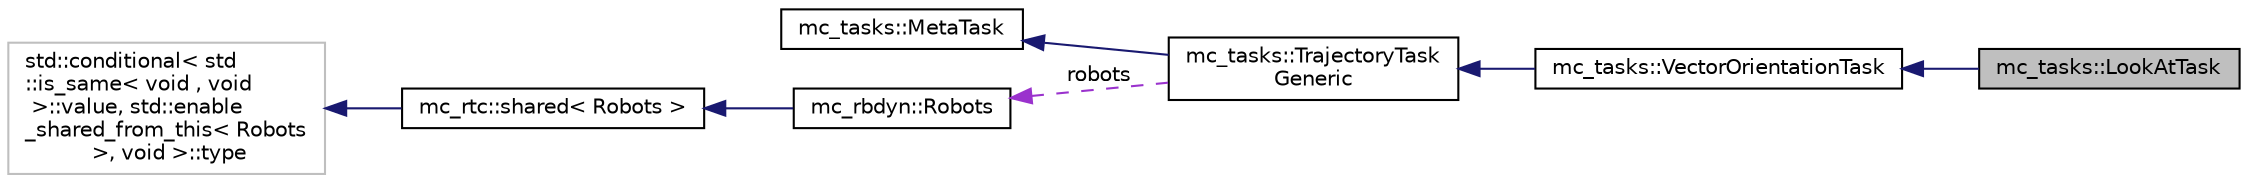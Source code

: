 digraph "mc_tasks::LookAtTask"
{
 // INTERACTIVE_SVG=YES
  edge [fontname="Helvetica",fontsize="10",labelfontname="Helvetica",labelfontsize="10"];
  node [fontname="Helvetica",fontsize="10",shape=record];
  rankdir="LR";
  Node6 [label="mc_tasks::LookAtTask",height=0.2,width=0.4,color="black", fillcolor="grey75", style="filled", fontcolor="black"];
  Node7 -> Node6 [dir="back",color="midnightblue",fontsize="10",style="solid",fontname="Helvetica"];
  Node7 [label="mc_tasks::VectorOrientationTask",height=0.2,width=0.4,color="black", fillcolor="white", style="filled",URL="$structmc__tasks_1_1VectorOrientationTask.html",tooltip="Control the orientation of a vector attached to a frame. "];
  Node8 -> Node7 [dir="back",color="midnightblue",fontsize="10",style="solid",fontname="Helvetica"];
  Node8 [label="mc_tasks::TrajectoryTask\lGeneric",height=0.2,width=0.4,color="black", fillcolor="white", style="filled",URL="$structmc__tasks_1_1TrajectoryTaskGeneric.html",tooltip="Generic wrapper for a trajectory dynamic over an error function. "];
  Node9 -> Node8 [dir="back",color="midnightblue",fontsize="10",style="solid",fontname="Helvetica"];
  Node9 [label="mc_tasks::MetaTask",height=0.2,width=0.4,color="black", fillcolor="white", style="filled",URL="$structmc__tasks_1_1MetaTask.html",tooltip="Represents a generic task. "];
  Node10 -> Node8 [dir="back",color="darkorchid3",fontsize="10",style="dashed",label=" robots" ,fontname="Helvetica"];
  Node10 [label="mc_rbdyn::Robots",height=0.2,width=0.4,color="black", fillcolor="white", style="filled",URL="$structmc__rbdyn_1_1Robots.html"];
  Node11 -> Node10 [dir="back",color="midnightblue",fontsize="10",style="solid",fontname="Helvetica"];
  Node11 [label="mc_rtc::shared\< Robots \>",height=0.2,width=0.4,color="black", fillcolor="white", style="filled",URL="$structmc__rtc_1_1shared.html"];
  Node12 -> Node11 [dir="back",color="midnightblue",fontsize="10",style="solid",fontname="Helvetica"];
  Node12 [label="std::conditional\< std\l::is_same\< void , void\l \>::value, std::enable\l_shared_from_this\< Robots\l  \>, void  \>::type",height=0.2,width=0.4,color="grey75", fillcolor="white", style="filled"];
}
